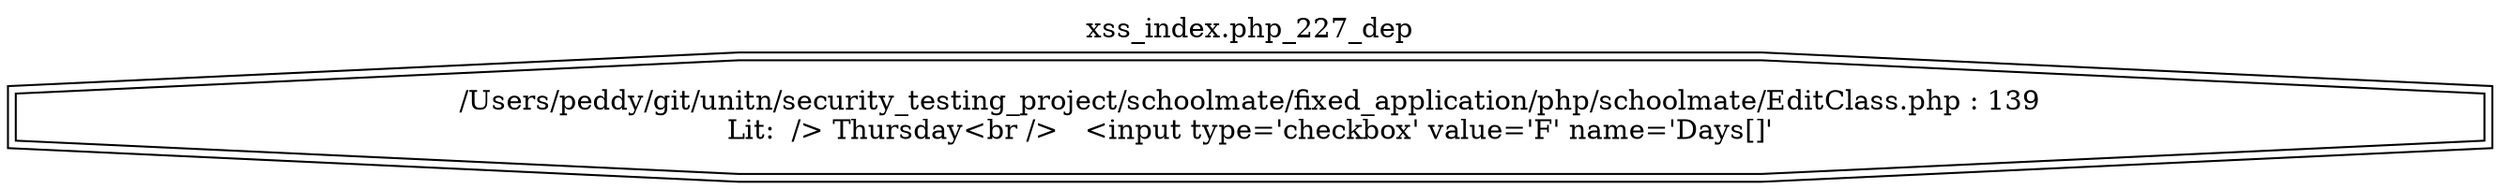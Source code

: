 digraph cfg {
  label="xss_index.php_227_dep";
  labelloc=t;
  n1 [shape=doubleoctagon, label="/Users/peddy/git/unitn/security_testing_project/schoolmate/fixed_application/php/schoolmate/EditClass.php : 139\nLit:  /> Thursday<br />   <input type='checkbox' value='F' name='Days[]'\n"];
}
